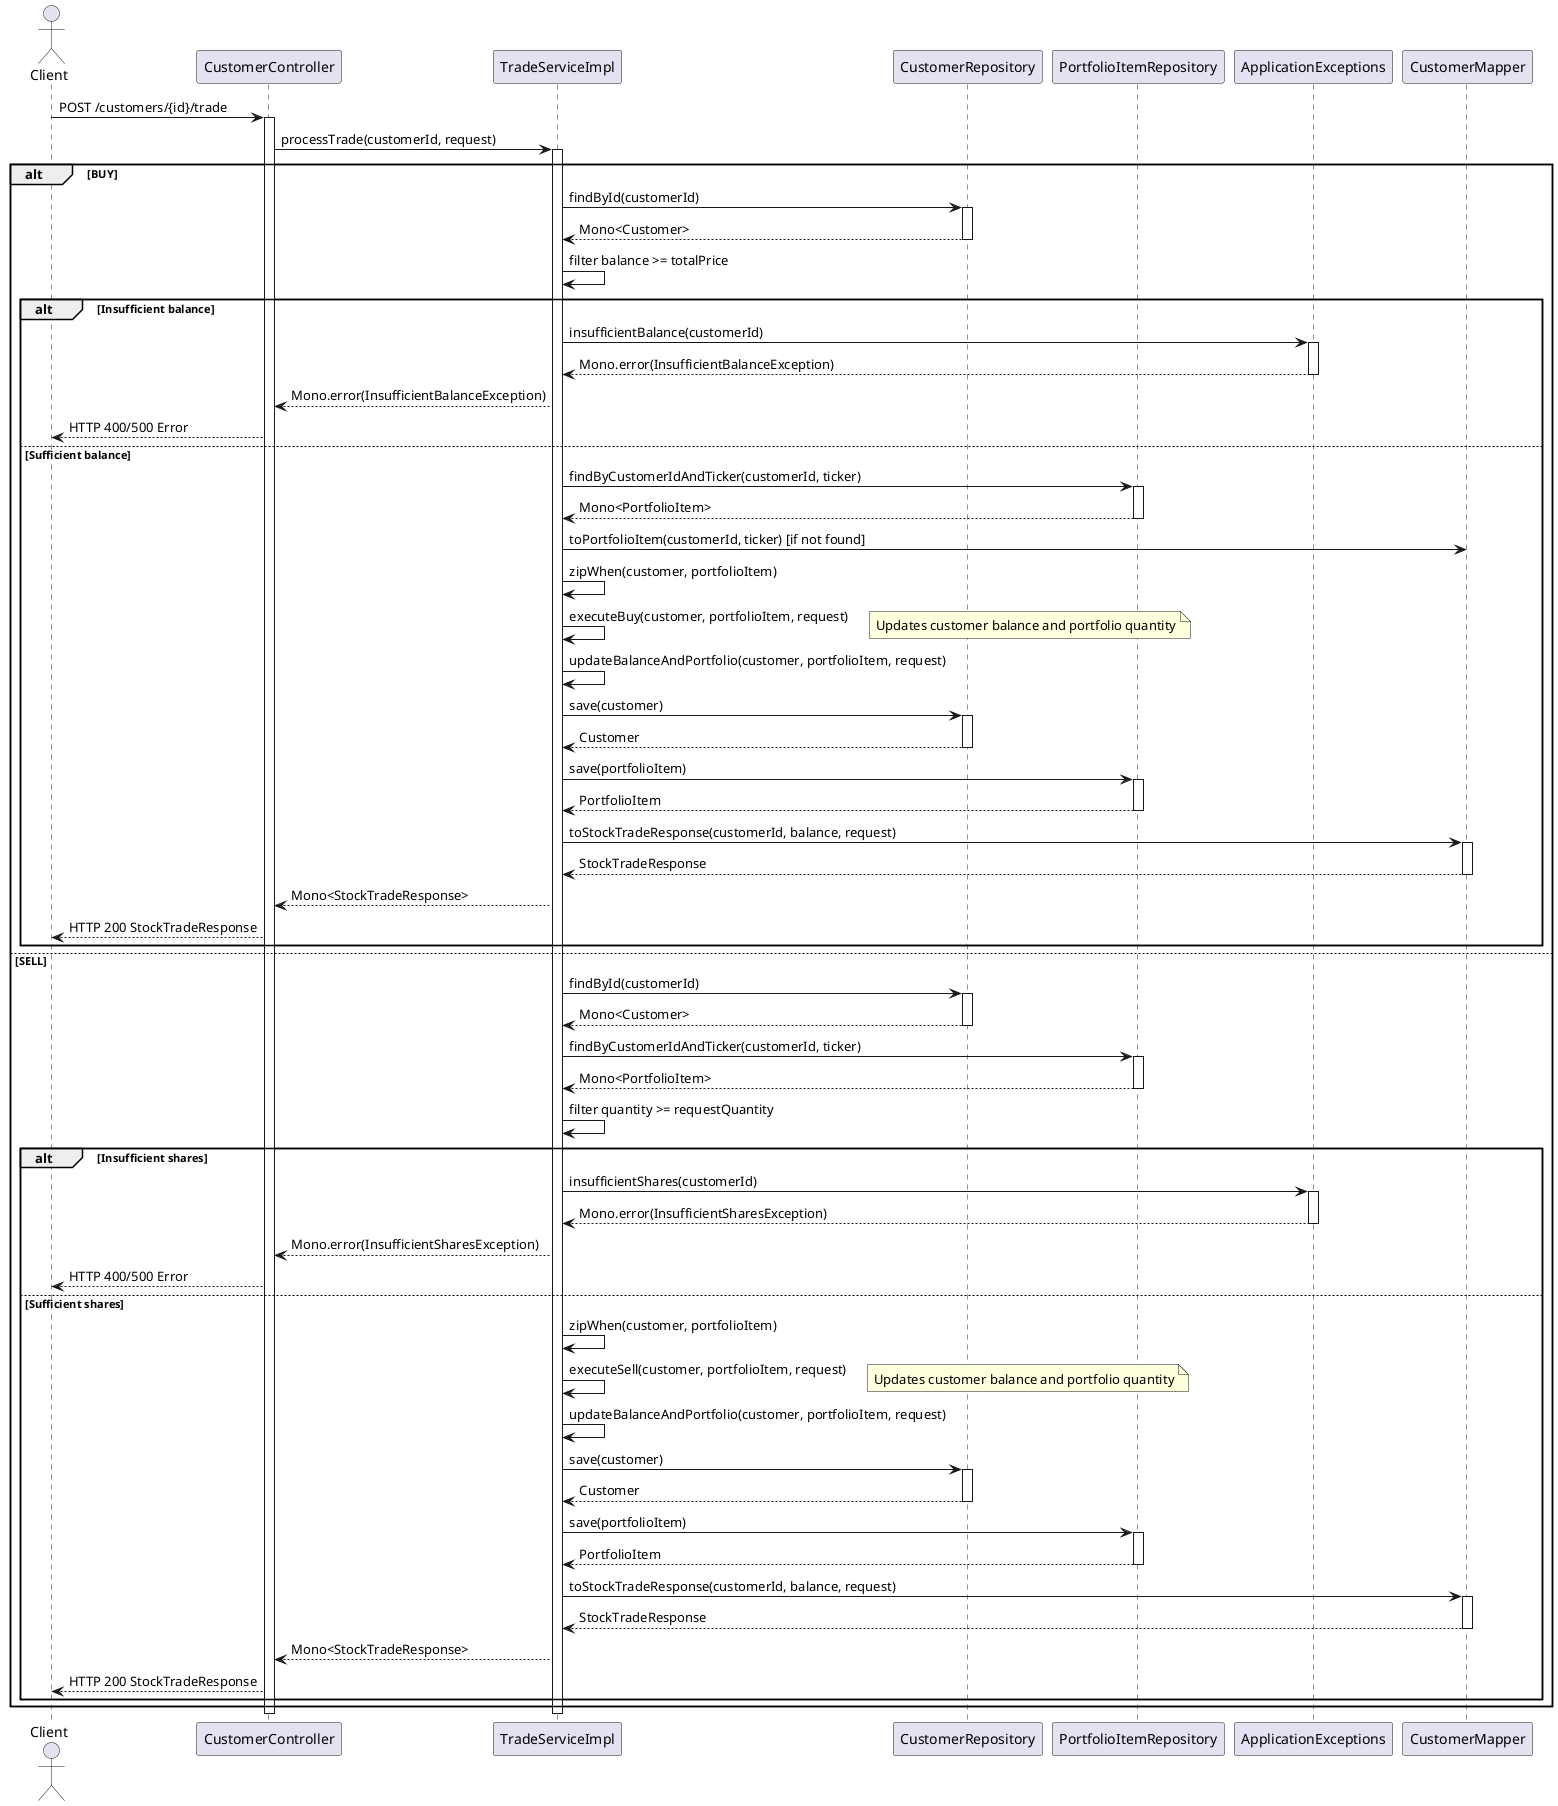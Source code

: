 @startuml
actor Client
participant "CustomerController" as Controller
participant "TradeServiceImpl" as TradeService
participant "CustomerRepository" as CustomerRepo
participant "PortfolioItemRepository" as PortfolioRepo
participant "ApplicationExceptions" as Exceptions
participant "CustomerMapper" as Mapper

Client -> Controller: POST /customers/{id}/trade
activate Controller
Controller -> TradeService: processTrade(customerId, request)
activate TradeService
alt BUY
    TradeService -> CustomerRepo: findById(customerId)
    activate CustomerRepo
    CustomerRepo --> TradeService: Mono<Customer>
    deactivate CustomerRepo
    TradeService -> TradeService: filter balance >= totalPrice
    alt Insufficient balance
        TradeService -> Exceptions: insufficientBalance(customerId)
        activate Exceptions
        Exceptions --> TradeService: Mono.error(InsufficientBalanceException)
        deactivate Exceptions
        TradeService --> Controller: Mono.error(InsufficientBalanceException)
        Controller --> Client: HTTP 400/500 Error
    else Sufficient balance
        TradeService -> PortfolioRepo: findByCustomerIdAndTicker(customerId, ticker)
        activate PortfolioRepo
        PortfolioRepo --> TradeService: Mono<PortfolioItem>
        deactivate PortfolioRepo
        TradeService -> Mapper: toPortfolioItem(customerId, ticker) [if not found]
        TradeService -> TradeService: zipWhen(customer, portfolioItem)
        TradeService -> TradeService: executeBuy(customer, portfolioItem, request)
        note right: Updates customer balance and portfolio quantity
        TradeService -> TradeService: updateBalanceAndPortfolio(customer, portfolioItem, request)
        TradeService -> CustomerRepo: save(customer)
        activate CustomerRepo
        CustomerRepo --> TradeService: Customer
        deactivate CustomerRepo
        TradeService -> PortfolioRepo: save(portfolioItem)
        activate PortfolioRepo
        PortfolioRepo --> TradeService: PortfolioItem
        deactivate PortfolioRepo
        TradeService -> Mapper: toStockTradeResponse(customerId, balance, request)
        activate Mapper
        Mapper --> TradeService: StockTradeResponse
        deactivate Mapper
        TradeService --> Controller: Mono<StockTradeResponse>
        Controller --> Client: HTTP 200 StockTradeResponse
    end
else SELL
    TradeService -> CustomerRepo: findById(customerId)
    activate CustomerRepo
    CustomerRepo --> TradeService: Mono<Customer>
    deactivate CustomerRepo
    TradeService -> PortfolioRepo: findByCustomerIdAndTicker(customerId, ticker)
    activate PortfolioRepo
    PortfolioRepo --> TradeService: Mono<PortfolioItem>
    deactivate PortfolioRepo
    TradeService -> TradeService: filter quantity >= requestQuantity
    alt Insufficient shares
        TradeService -> Exceptions: insufficientShares(customerId)
        activate Exceptions
        Exceptions --> TradeService: Mono.error(InsufficientSharesException)
        deactivate Exceptions
        TradeService --> Controller: Mono.error(InsufficientSharesException)
        Controller --> Client: HTTP 400/500 Error
    else Sufficient shares
        TradeService -> TradeService: zipWhen(customer, portfolioItem)
        TradeService -> TradeService: executeSell(customer, portfolioItem, request)
        note right: Updates customer balance and portfolio quantity
        TradeService -> TradeService: updateBalanceAndPortfolio(customer, portfolioItem, request)
        TradeService -> CustomerRepo: save(customer)
        activate CustomerRepo
        CustomerRepo --> TradeService: Customer
        deactivate CustomerRepo
        TradeService -> PortfolioRepo: save(portfolioItem)
        activate PortfolioRepo
        PortfolioRepo --> TradeService: PortfolioItem
        deactivate PortfolioRepo
        TradeService -> Mapper: toStockTradeResponse(customerId, balance, request)
        activate Mapper
        Mapper --> TradeService: StockTradeResponse
        deactivate Mapper
        TradeService --> Controller: Mono<StockTradeResponse>
        Controller --> Client: HTTP 200 StockTradeResponse
    end
end
deactivate TradeService
deactivate Controller
@enduml 